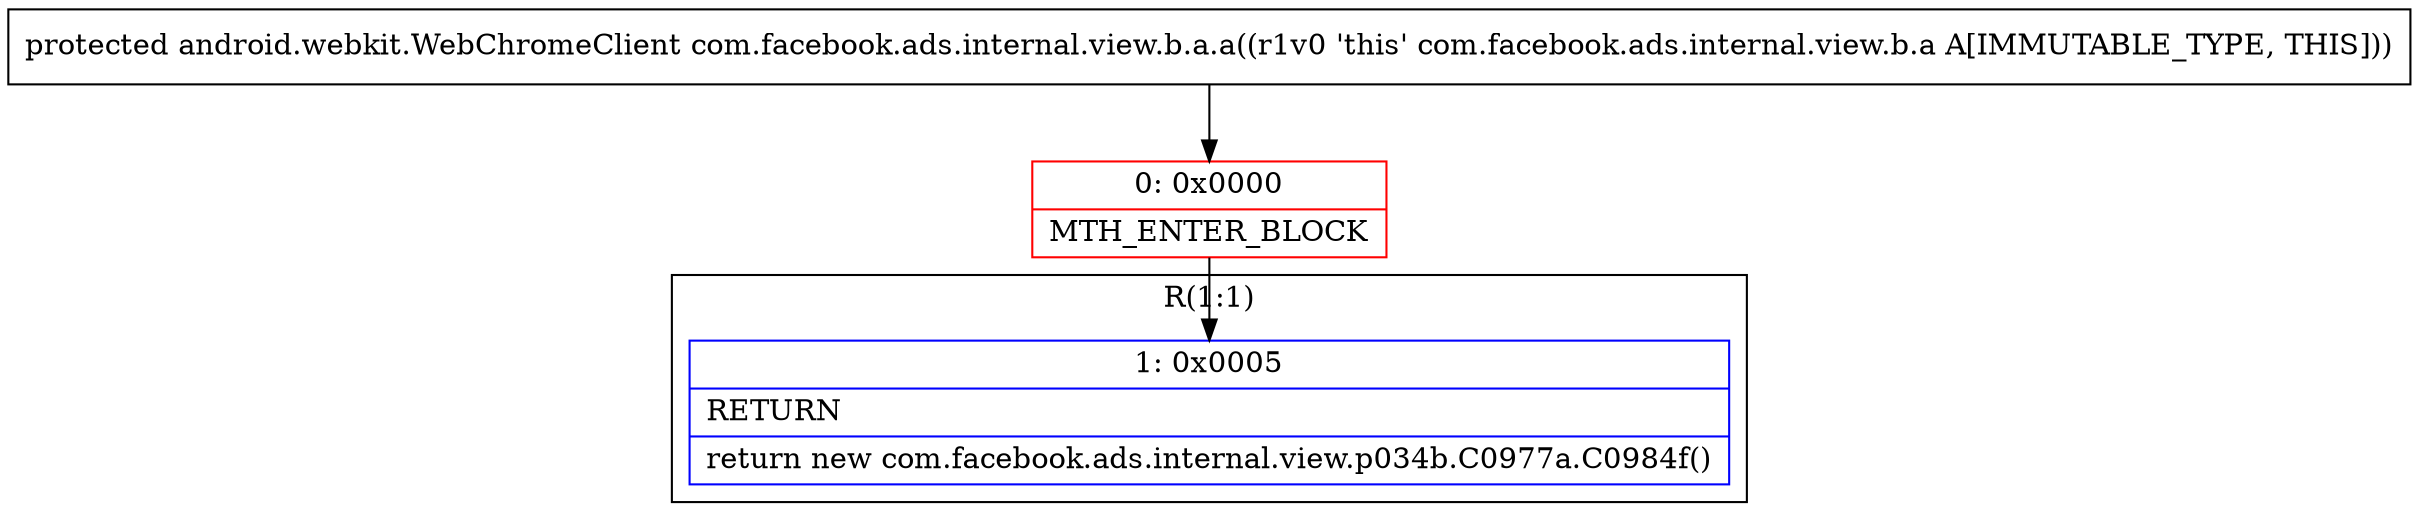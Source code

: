 digraph "CFG forcom.facebook.ads.internal.view.b.a.a()Landroid\/webkit\/WebChromeClient;" {
subgraph cluster_Region_1421402930 {
label = "R(1:1)";
node [shape=record,color=blue];
Node_1 [shape=record,label="{1\:\ 0x0005|RETURN\l|return new com.facebook.ads.internal.view.p034b.C0977a.C0984f()\l}"];
}
Node_0 [shape=record,color=red,label="{0\:\ 0x0000|MTH_ENTER_BLOCK\l}"];
MethodNode[shape=record,label="{protected android.webkit.WebChromeClient com.facebook.ads.internal.view.b.a.a((r1v0 'this' com.facebook.ads.internal.view.b.a A[IMMUTABLE_TYPE, THIS])) }"];
MethodNode -> Node_0;
Node_0 -> Node_1;
}

